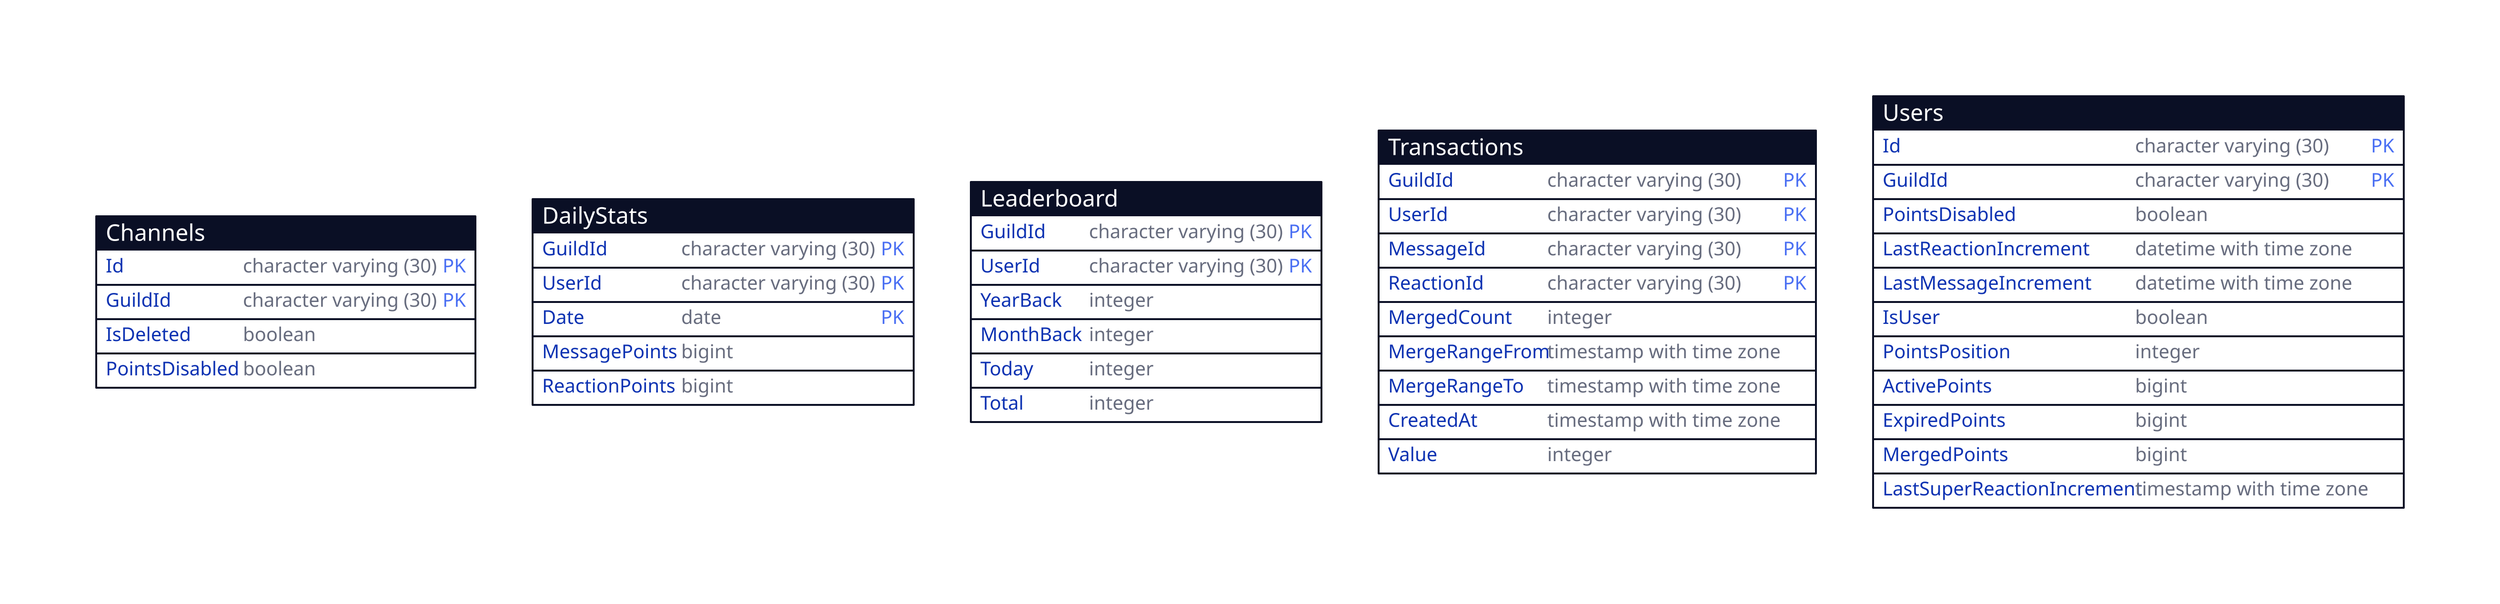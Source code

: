 Channels: {
  shape: sql_table

  Id: character varying (30) {constraint: primary_key}
  GuildId: character varying (30) {constraint: primary_key}
  IsDeleted: boolean
  PointsDisabled: boolean
}

DailyStats: {
  shape: sql_table

  GuildId: character varying (30) {constraint: primary_key}
  UserId: character varying (30) {constraint: primary_key}
  Date: date {constraint: primary_key}
  MessagePoints: bigint
  ReactionPoints: bigint
}

Leaderboard: {
  shape: sql_table

  GuildId: character varying (30) {constraint: primary_key}
  UserId: character varying (30) {constraint: primary_key}
  YearBack: integer
  MonthBack: integer
  Today: integer
  Total: integer
}

Transactions: {
  shape: sql_table

  GuildId: character varying (30) {constraint: primary_key}
  UserId: character varying (30) {constraint: primary_key}
  MessageId: character varying (30) {constraint: primary_key}
  ReactionId: character varying (30) {constraint: primary_key}
  MergedCount: integer
  MergeRangeFrom: timestamp with time zone
  MergeRangeTo: timestamp with time zone
  CreatedAt: timestamp with time zone
  Value: integer
}

Users: {
  shape: sql_table

  Id: character varying (30) {constraint: primary_key}
  GuildId: character varying (30) {constraint: primary_key}
  PointsDisabled: boolean
  LastReactionIncrement: datetime with time zone
  LastMessageIncrement: datetime with time zone
  IsUser: boolean
  PointsPosition: integer
  ActivePoints: bigint
  ExpiredPoints: bigint
  MergedPoints: bigint
  LastSuperReactionIncrement: timestamp with time zone
}

